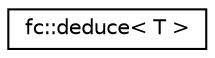 digraph "Graphical Class Hierarchy"
{
  edge [fontname="Helvetica",fontsize="10",labelfontname="Helvetica",labelfontsize="10"];
  node [fontname="Helvetica",fontsize="10",shape=record];
  rankdir="LR";
  Node0 [label="fc::deduce\< T \>",height=0.2,width=0.4,color="black", fillcolor="white", style="filled",URL="$structfc_1_1deduce.html"];
}
